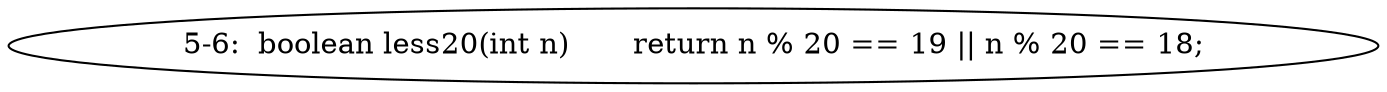 digraph result_test { 
// graph-vertices
  a1  [label="5-6:  boolean less20(int n)	return n % 20 == 19 || n % 20 == 18;"]; 
// graph-edges
}